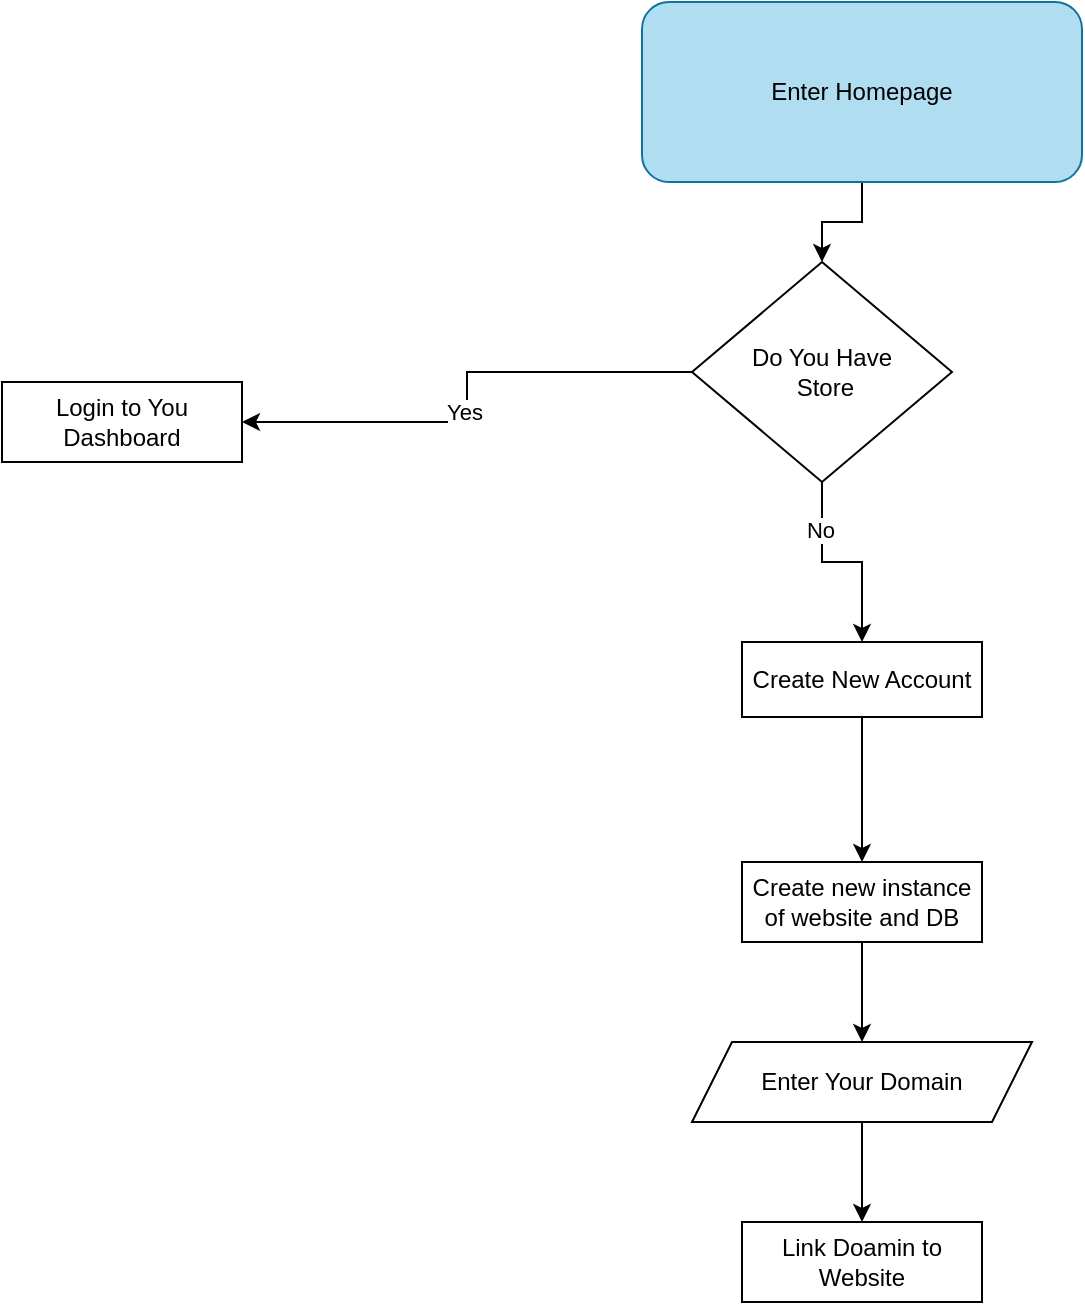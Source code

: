 <mxfile version="26.2.14">
  <diagram id="C5RBs43oDa-KdzZeNtuy" name="Page-1">
    <mxGraphModel dx="3080" dy="785" grid="1" gridSize="10" guides="1" tooltips="1" connect="1" arrows="1" fold="1" page="1" pageScale="1" pageWidth="827" pageHeight="1169" math="0" shadow="0">
      <root>
        <mxCell id="WIyWlLk6GJQsqaUBKTNV-0" />
        <mxCell id="WIyWlLk6GJQsqaUBKTNV-1" parent="WIyWlLk6GJQsqaUBKTNV-0" />
        <mxCell id="68qzj23E0zRb1M-Sqcc6-23" value="" style="edgeStyle=orthogonalEdgeStyle;rounded=0;orthogonalLoop=1;jettySize=auto;html=1;" edge="1" parent="WIyWlLk6GJQsqaUBKTNV-1" source="68qzj23E0zRb1M-Sqcc6-19" target="68qzj23E0zRb1M-Sqcc6-22">
          <mxGeometry relative="1" as="geometry" />
        </mxCell>
        <mxCell id="68qzj23E0zRb1M-Sqcc6-19" value="Enter Homepage" style="rounded=1;whiteSpace=wrap;html=1;fillColor=#b1ddf0;strokeColor=#10739e;" vertex="1" parent="WIyWlLk6GJQsqaUBKTNV-1">
          <mxGeometry x="-580" y="140" width="220" height="90" as="geometry" />
        </mxCell>
        <mxCell id="68qzj23E0zRb1M-Sqcc6-26" value="" style="edgeStyle=orthogonalEdgeStyle;rounded=0;orthogonalLoop=1;jettySize=auto;html=1;" edge="1" parent="WIyWlLk6GJQsqaUBKTNV-1" source="68qzj23E0zRb1M-Sqcc6-22" target="68qzj23E0zRb1M-Sqcc6-25">
          <mxGeometry relative="1" as="geometry" />
        </mxCell>
        <mxCell id="68qzj23E0zRb1M-Sqcc6-27" value="No" style="edgeLabel;html=1;align=center;verticalAlign=middle;resizable=0;points=[];" vertex="1" connectable="0" parent="68qzj23E0zRb1M-Sqcc6-26">
          <mxGeometry x="-0.526" y="-1" relative="1" as="geometry">
            <mxPoint as="offset" />
          </mxGeometry>
        </mxCell>
        <mxCell id="68qzj23E0zRb1M-Sqcc6-45" value="" style="edgeStyle=orthogonalEdgeStyle;rounded=0;orthogonalLoop=1;jettySize=auto;html=1;" edge="1" parent="WIyWlLk6GJQsqaUBKTNV-1" source="68qzj23E0zRb1M-Sqcc6-22" target="68qzj23E0zRb1M-Sqcc6-44">
          <mxGeometry relative="1" as="geometry" />
        </mxCell>
        <mxCell id="68qzj23E0zRb1M-Sqcc6-46" value="Yes" style="edgeLabel;html=1;align=center;verticalAlign=middle;resizable=0;points=[];" vertex="1" connectable="0" parent="68qzj23E0zRb1M-Sqcc6-45">
          <mxGeometry x="0.061" y="-2" relative="1" as="geometry">
            <mxPoint as="offset" />
          </mxGeometry>
        </mxCell>
        <mxCell id="68qzj23E0zRb1M-Sqcc6-22" value="Do You Have&lt;br&gt;&amp;nbsp;Store" style="rhombus;whiteSpace=wrap;html=1;" vertex="1" parent="WIyWlLk6GJQsqaUBKTNV-1">
          <mxGeometry x="-555" y="270" width="130" height="110" as="geometry" />
        </mxCell>
        <mxCell id="68qzj23E0zRb1M-Sqcc6-43" style="edgeStyle=orthogonalEdgeStyle;rounded=0;orthogonalLoop=1;jettySize=auto;html=1;entryX=0.5;entryY=0;entryDx=0;entryDy=0;" edge="1" parent="WIyWlLk6GJQsqaUBKTNV-1" source="68qzj23E0zRb1M-Sqcc6-25" target="68qzj23E0zRb1M-Sqcc6-38">
          <mxGeometry relative="1" as="geometry" />
        </mxCell>
        <mxCell id="68qzj23E0zRb1M-Sqcc6-25" value="Create New Account" style="whiteSpace=wrap;html=1;" vertex="1" parent="WIyWlLk6GJQsqaUBKTNV-1">
          <mxGeometry x="-530" y="460" width="120" height="37.5" as="geometry" />
        </mxCell>
        <mxCell id="68qzj23E0zRb1M-Sqcc6-37" value="" style="edgeStyle=orthogonalEdgeStyle;rounded=0;orthogonalLoop=1;jettySize=auto;html=1;" edge="1" parent="WIyWlLk6GJQsqaUBKTNV-1" source="68qzj23E0zRb1M-Sqcc6-38" target="68qzj23E0zRb1M-Sqcc6-40">
          <mxGeometry relative="1" as="geometry" />
        </mxCell>
        <mxCell id="68qzj23E0zRb1M-Sqcc6-38" value="Create new&amp;nbsp;instance of website and DB" style="rounded=0;whiteSpace=wrap;html=1;" vertex="1" parent="WIyWlLk6GJQsqaUBKTNV-1">
          <mxGeometry x="-530" y="570" width="120" height="40" as="geometry" />
        </mxCell>
        <mxCell id="68qzj23E0zRb1M-Sqcc6-39" value="" style="edgeStyle=orthogonalEdgeStyle;rounded=0;orthogonalLoop=1;jettySize=auto;html=1;" edge="1" parent="WIyWlLk6GJQsqaUBKTNV-1" source="68qzj23E0zRb1M-Sqcc6-40" target="68qzj23E0zRb1M-Sqcc6-41">
          <mxGeometry relative="1" as="geometry" />
        </mxCell>
        <mxCell id="68qzj23E0zRb1M-Sqcc6-40" value="Enter Your Domain" style="shape=parallelogram;perimeter=parallelogramPerimeter;whiteSpace=wrap;html=1;fixedSize=1;rounded=0;" vertex="1" parent="WIyWlLk6GJQsqaUBKTNV-1">
          <mxGeometry x="-555" y="660" width="170" height="40" as="geometry" />
        </mxCell>
        <mxCell id="68qzj23E0zRb1M-Sqcc6-41" value="Link Doamin to Website" style="whiteSpace=wrap;html=1;rounded=0;" vertex="1" parent="WIyWlLk6GJQsqaUBKTNV-1">
          <mxGeometry x="-530" y="750" width="120" height="40" as="geometry" />
        </mxCell>
        <mxCell id="68qzj23E0zRb1M-Sqcc6-44" value="Login to You Dashboard" style="whiteSpace=wrap;html=1;" vertex="1" parent="WIyWlLk6GJQsqaUBKTNV-1">
          <mxGeometry x="-900" y="330" width="120" height="40" as="geometry" />
        </mxCell>
      </root>
    </mxGraphModel>
  </diagram>
</mxfile>

